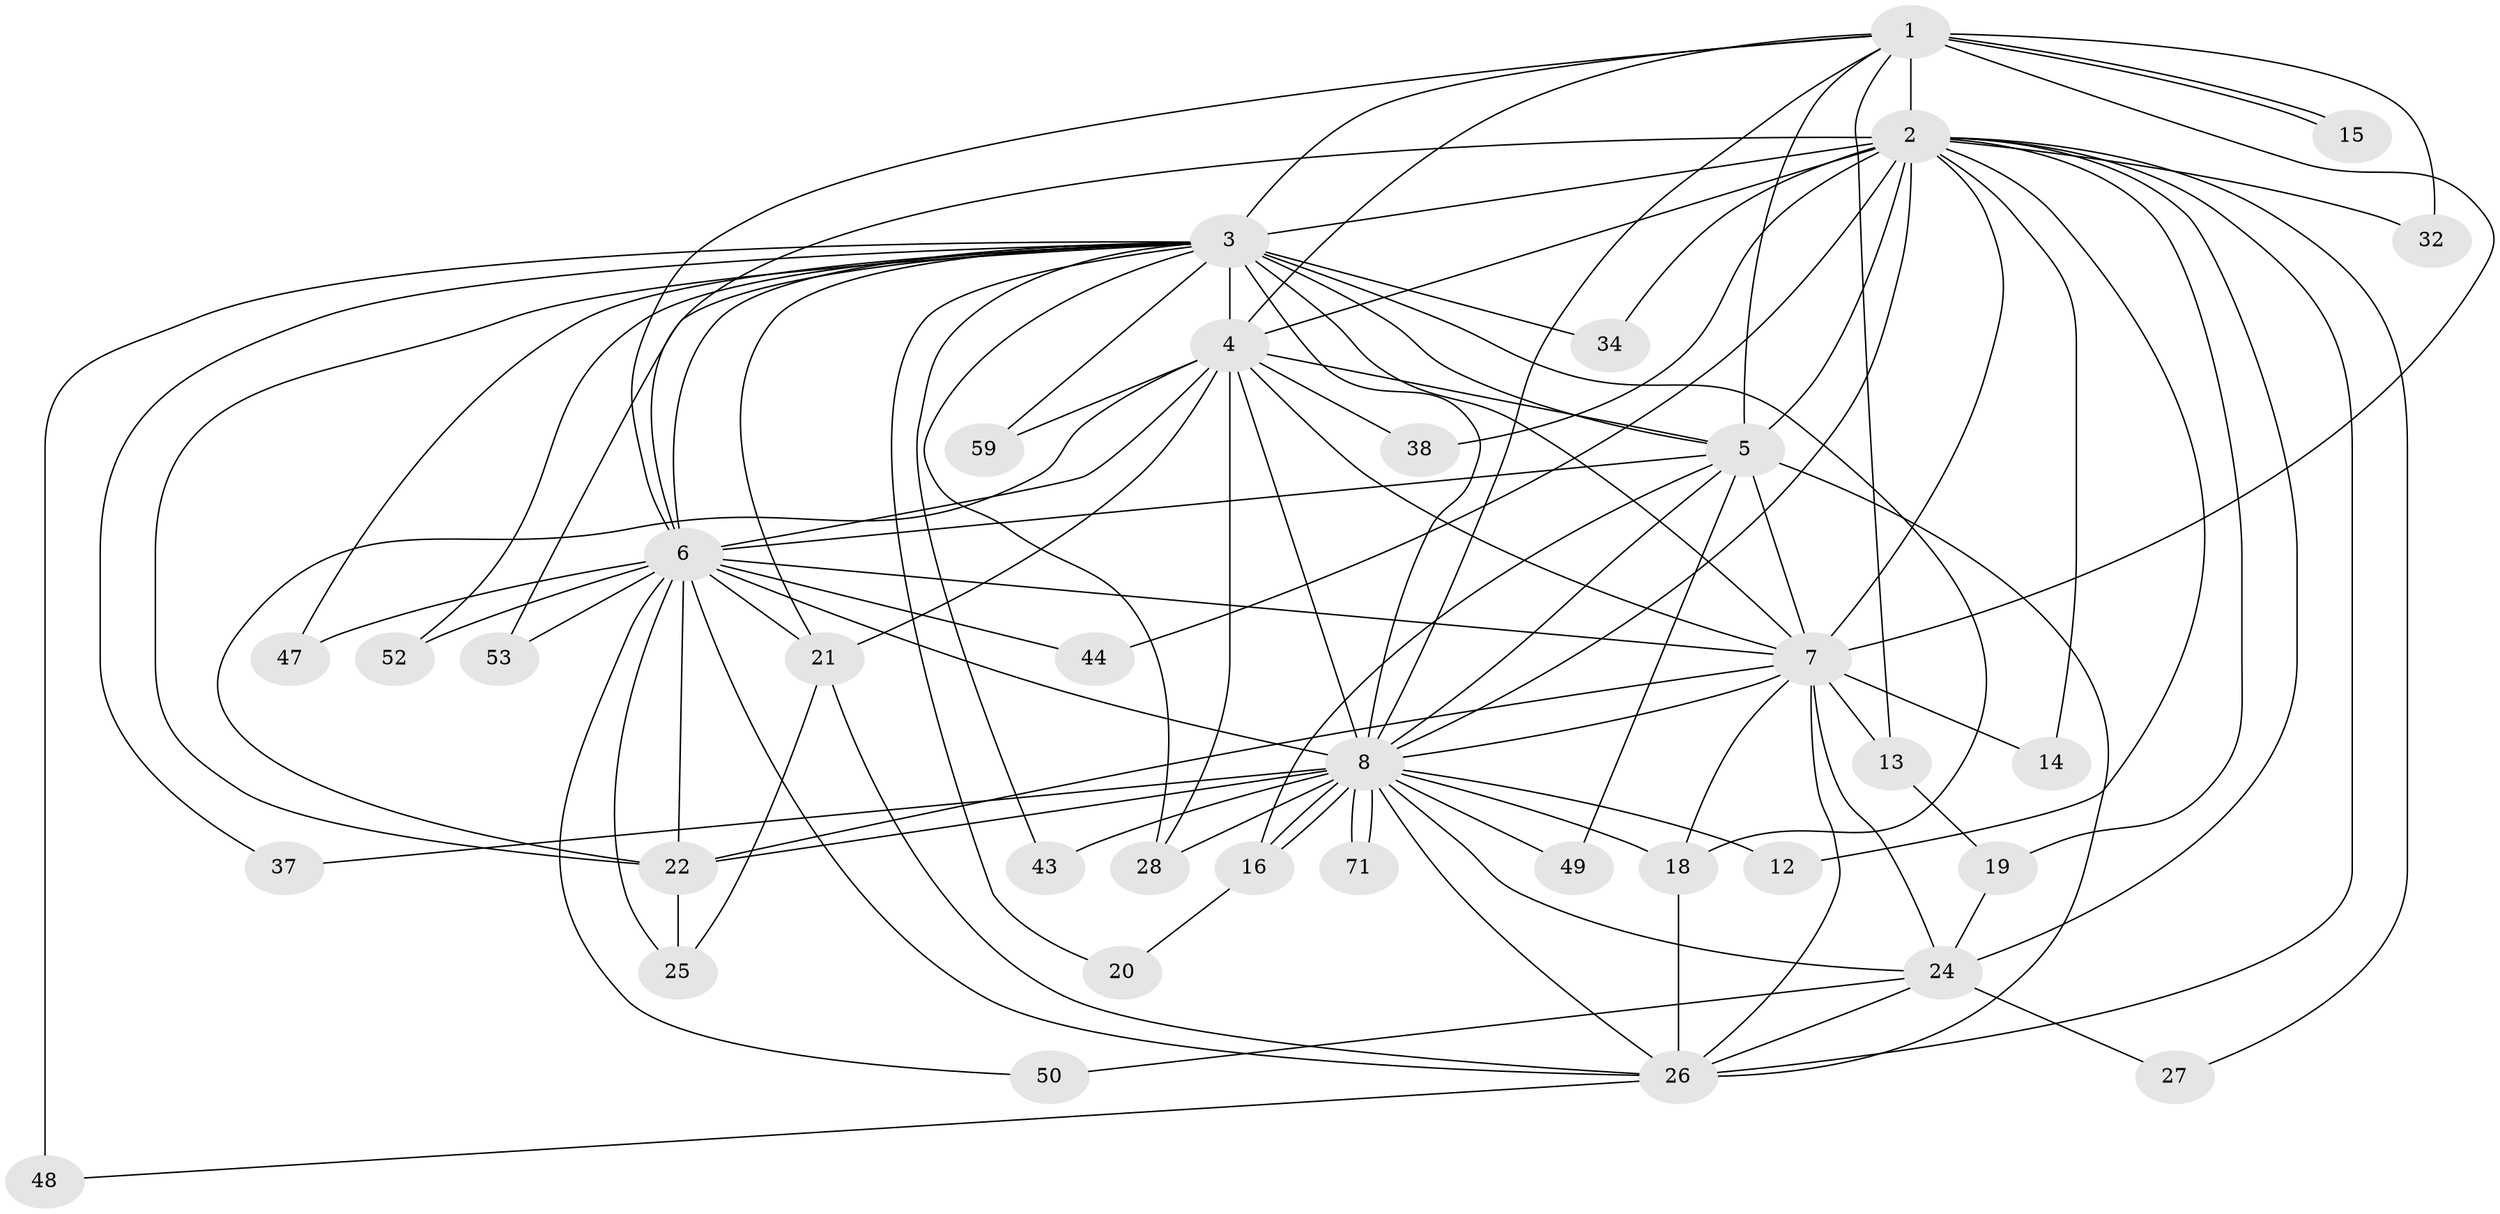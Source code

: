 // original degree distribution, {18: 0.013513513513513514, 14: 0.013513513513513514, 12: 0.02702702702702703, 15: 0.013513513513513514, 23: 0.013513513513513514, 17: 0.013513513513513514, 26: 0.013513513513513514, 21: 0.013513513513513514, 19: 0.013513513513513514, 2: 0.5675675675675675, 3: 0.20270270270270271, 8: 0.013513513513513514, 4: 0.013513513513513514, 6: 0.013513513513513514, 5: 0.04054054054054054, 7: 0.013513513513513514}
// Generated by graph-tools (version 1.1) at 2025/14/03/09/25 04:14:14]
// undirected, 37 vertices, 102 edges
graph export_dot {
graph [start="1"]
  node [color=gray90,style=filled];
  1;
  2 [super="+10+46+61"];
  3 [super="+9"];
  4;
  5;
  6 [super="+31+11+33+51"];
  7;
  8;
  12;
  13;
  14;
  15;
  16 [super="+58+39+17+56"];
  18 [super="+29"];
  19;
  20;
  21 [super="+23"];
  22 [super="+63+70+57"];
  24 [super="+64+42+41"];
  25 [super="+45"];
  26 [super="+69+30"];
  27;
  28 [super="+36"];
  32 [super="+74"];
  34;
  37;
  38;
  43;
  44;
  47 [super="+55"];
  48;
  49;
  50;
  52;
  53;
  59;
  71;
  1 -- 2 [weight=6];
  1 -- 3 [weight=2];
  1 -- 4;
  1 -- 5;
  1 -- 6;
  1 -- 7;
  1 -- 8;
  1 -- 13;
  1 -- 15;
  1 -- 15;
  1 -- 32 [weight=2];
  2 -- 3 [weight=4];
  2 -- 4 [weight=3];
  2 -- 5 [weight=2];
  2 -- 6 [weight=3];
  2 -- 7 [weight=2];
  2 -- 8 [weight=2];
  2 -- 14;
  2 -- 34;
  2 -- 32;
  2 -- 38;
  2 -- 12;
  2 -- 44;
  2 -- 19;
  2 -- 24;
  2 -- 27;
  2 -- 26;
  3 -- 4 [weight=2];
  3 -- 5 [weight=2];
  3 -- 6 [weight=2];
  3 -- 7 [weight=2];
  3 -- 8 [weight=2];
  3 -- 18;
  3 -- 37;
  3 -- 48 [weight=2];
  3 -- 20;
  3 -- 21;
  3 -- 22;
  3 -- 28;
  3 -- 34;
  3 -- 43;
  3 -- 47 [weight=2];
  3 -- 52;
  3 -- 53;
  3 -- 59;
  4 -- 5;
  4 -- 6;
  4 -- 7;
  4 -- 8;
  4 -- 21;
  4 -- 22;
  4 -- 28;
  4 -- 38;
  4 -- 59;
  5 -- 6;
  5 -- 7;
  5 -- 8;
  5 -- 49;
  5 -- 26;
  5 -- 16;
  6 -- 7 [weight=2];
  6 -- 8 [weight=3];
  6 -- 44;
  6 -- 47;
  6 -- 50;
  6 -- 52;
  6 -- 53;
  6 -- 22 [weight=2];
  6 -- 25;
  6 -- 21 [weight=2];
  6 -- 26;
  7 -- 8;
  7 -- 13;
  7 -- 14;
  7 -- 18;
  7 -- 24 [weight=2];
  7 -- 26;
  7 -- 22;
  8 -- 12;
  8 -- 16 [weight=2];
  8 -- 16;
  8 -- 28;
  8 -- 37;
  8 -- 43;
  8 -- 49;
  8 -- 71;
  8 -- 71;
  8 -- 22 [weight=2];
  8 -- 24;
  8 -- 18;
  8 -- 26;
  13 -- 19;
  16 -- 20;
  18 -- 26;
  19 -- 24;
  21 -- 25;
  21 -- 26;
  22 -- 25;
  24 -- 27;
  24 -- 50;
  24 -- 26;
  26 -- 48;
}
